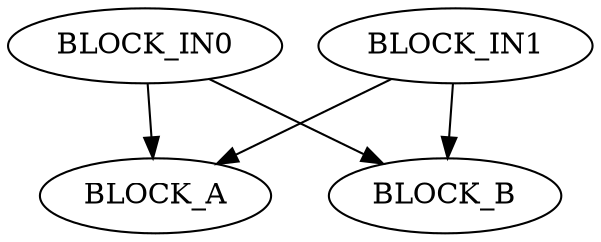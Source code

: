 digraph g {
name="BasicRunControlTest";
edge  [type="defdst"]
node  [cpu="0"];
  
  BLOCK_A   [type="block", pattern="A", patentry="true", patexit="true",  tperiod=100000000];
  BLOCK_B   [type="block", pattern="B", patentry="true", patexit="true",  tperiod=100000000];
      
  BLOCK_IN0  [type="block", pattern="IN0", patentry="true",  patexit="true", qil="1", qhi="1", qlo="1", tperiod=100000000];
  BLOCK_IN1  [type="block", pattern="IN1", patentry="true",  patexit="true", qil="1", qhi="1", qlo="1", tperiod=100000000];

  BLOCK_IN0 -> BLOCK_A;
  BLOCK_IN1 -> BLOCK_B;
  BLOCK_IN0  -> BLOCK_B [type="altdst"];
  BLOCK_IN1  -> BLOCK_A [type="altdst"];

}

